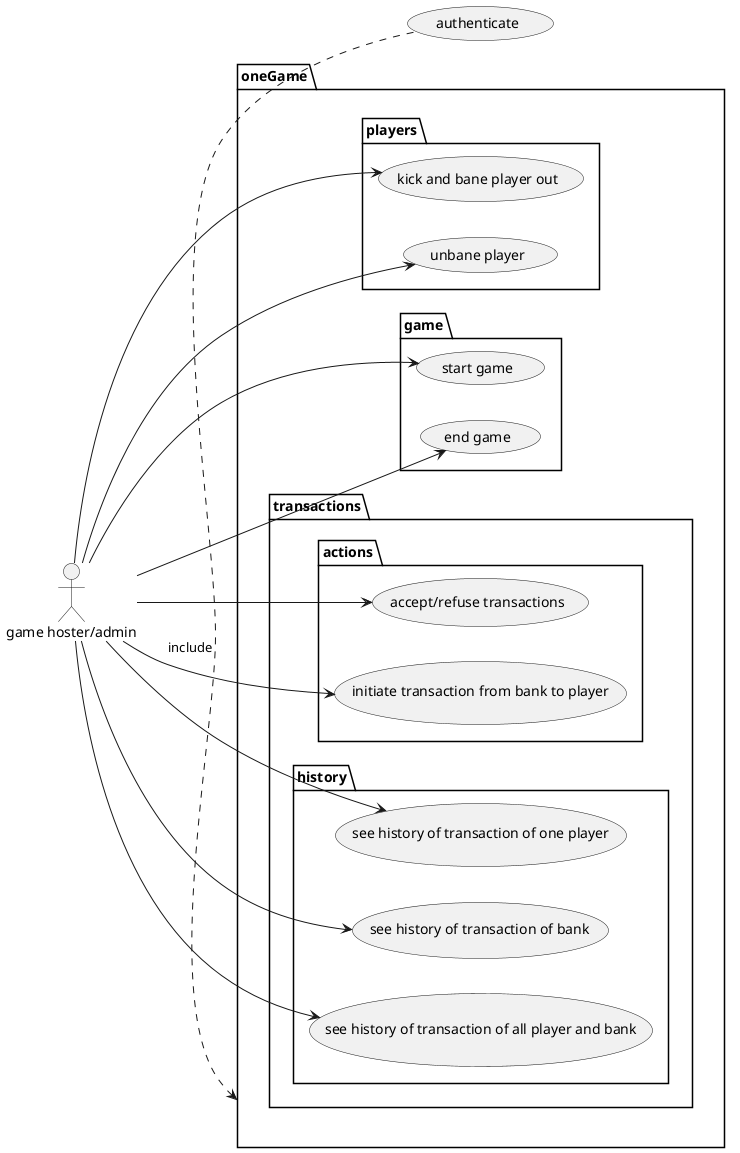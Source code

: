 @startuml "Monopoly admin usecase diagram"

left to right direction
skinparam style strictuml

actor "game hoster/admin" as ad

package oneGame {

    package players {
        usecase "kick and bane player out" as kp
	usecase "unbane player" as ubp
    }

    package game {
        usecase "start game" as strtg
        usecase "end game" as eg
    }

    package transactions {
        package actions {
            usecase "accept/refuse transactions" as at
            usecase "initiate transaction from bank to player" as itgp
        }
        package history {
            usecase "see history of transaction of one player" as seeplrtr
            usecase "see history of transaction of bank" as seebnktr
            usecase "see history of transaction of all player and bank" as seealltr
        }
    }
}

ad --> kp
ad --> ubp

ad --> strtg
ad --> eg

ad --> at
ad --> itgp

ad --> seeplrtr
ad --> seebnktr

ad --> seealltr
oneGame <. (authenticate) : include

@enduml
